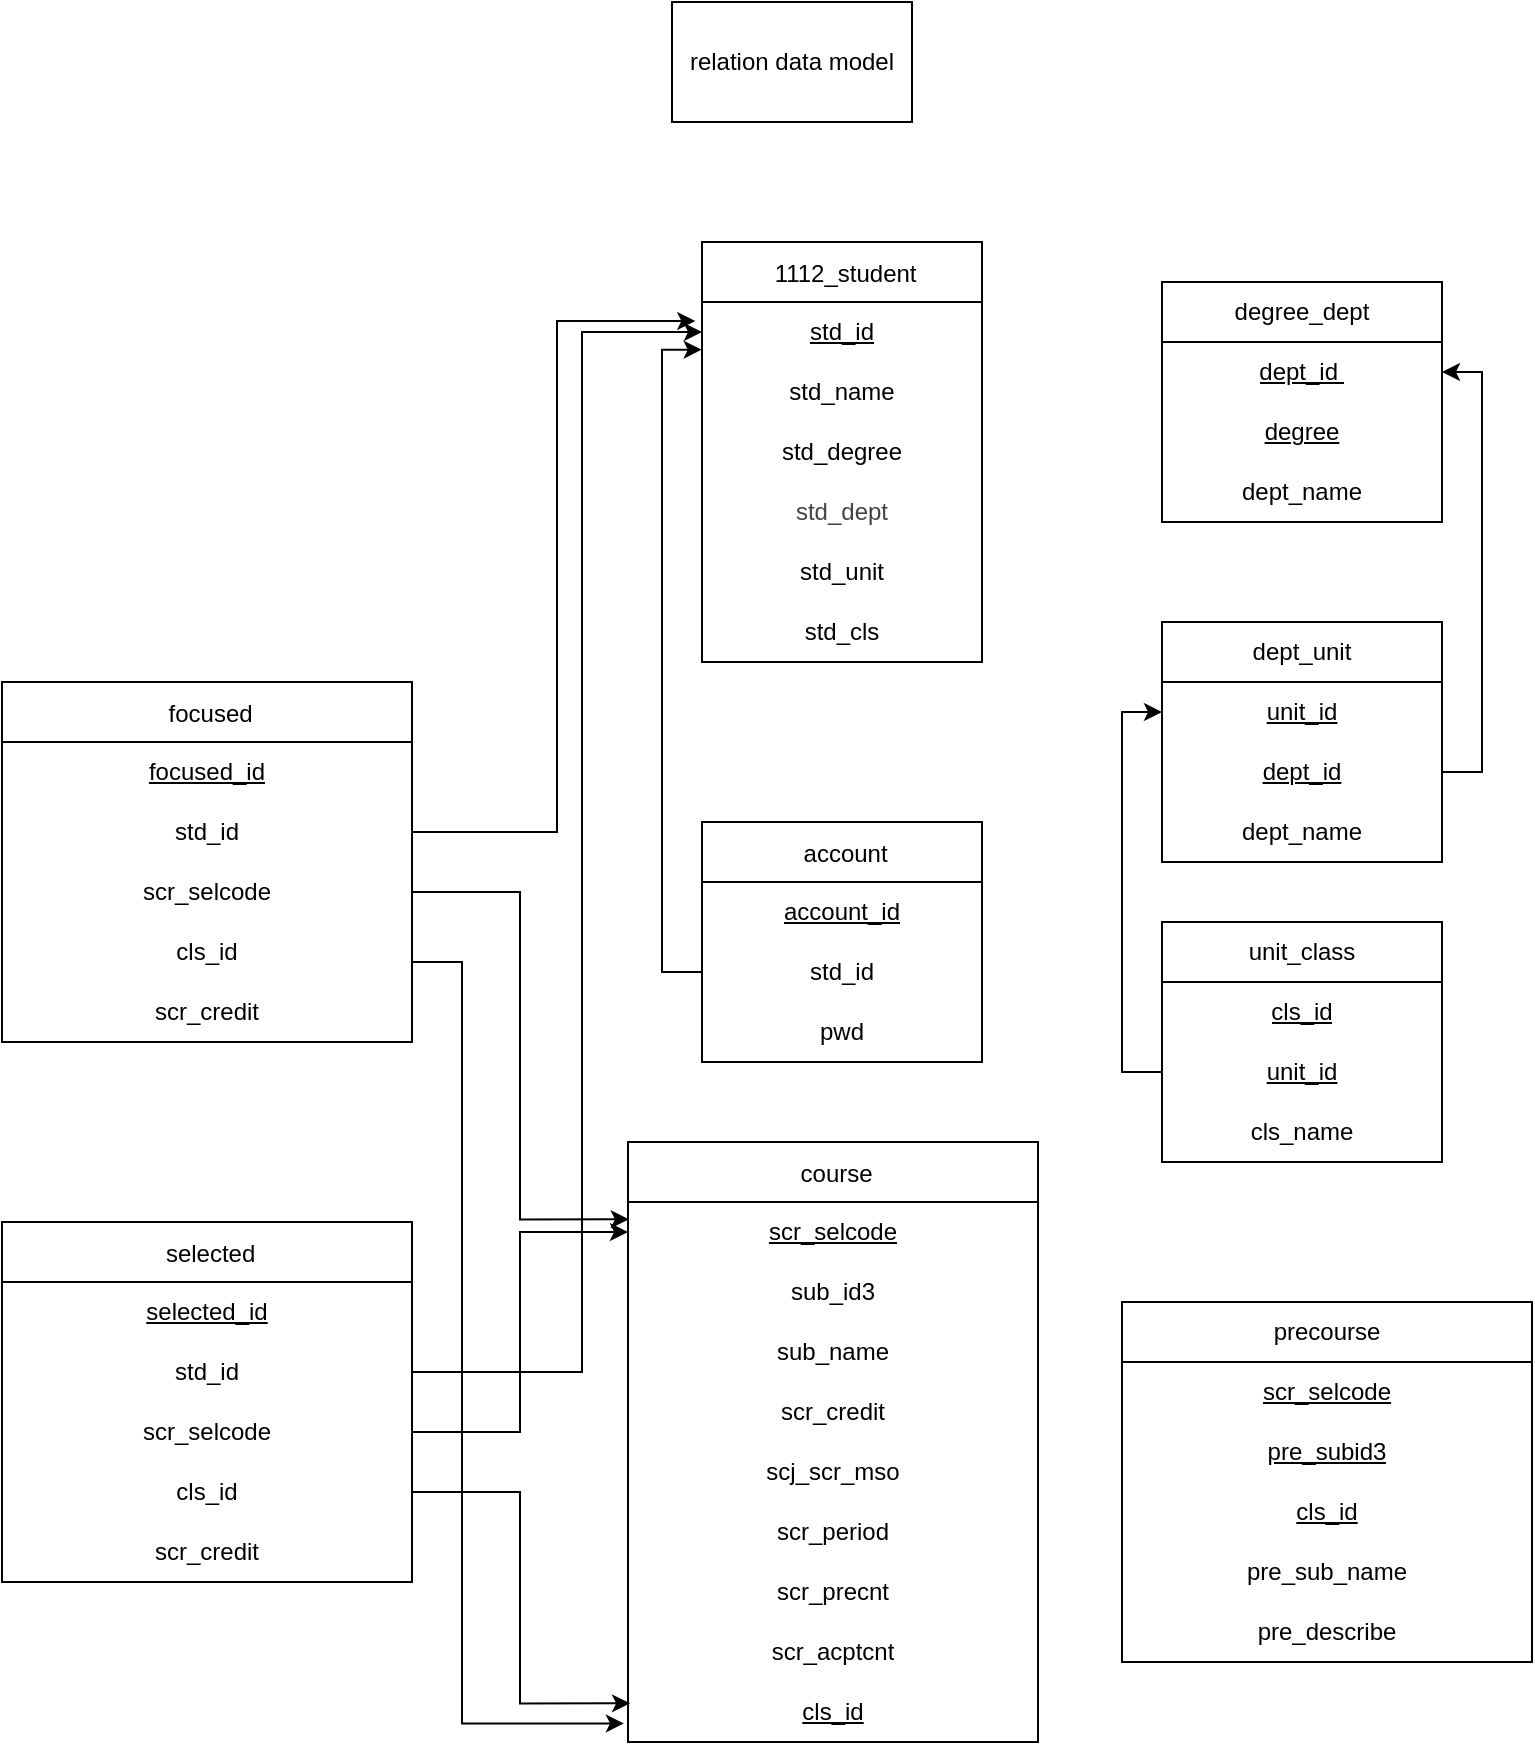 <mxfile version="21.2.9" type="github">
  <diagram id="R2lEEEUBdFMjLlhIrx00" name="Page-1">
    <mxGraphModel dx="1195" dy="663" grid="1" gridSize="10" guides="1" tooltips="1" connect="1" arrows="1" fold="1" page="1" pageScale="1" pageWidth="850" pageHeight="1100" math="0" shadow="0" extFonts="Permanent Marker^https://fonts.googleapis.com/css?family=Permanent+Marker">
      <root>
        <mxCell id="0" />
        <mxCell id="1" parent="0" />
        <mxCell id="9Po20fLorlNMkVHCjSZu-1" value="relation data model" style="rounded=0;whiteSpace=wrap;html=1;fontFamily=Helvetica;fontSize=12;" parent="1" vertex="1">
          <mxGeometry x="365" y="30" width="120" height="60" as="geometry" />
        </mxCell>
        <mxCell id="DoPBmux0CIwZgxmos5zw-1" value="&lt;a style=&quot;box-sizing: border-box; color: rgb(0, 0, 0); text-decoration-line: none; padding-left: 0.3em; line-height: 1.5em; height: 1.5em; position: relative; z-index: 100; vertical-align: sub; font-size: 12px; text-align: left;&quot; title=&quot;瀏覽&quot; href=&quot;http://localhost/phpmyadmin/index.php?route=/sql&amp;amp;pos=0&amp;amp;db=fcu&amp;amp;table=1112_course&quot; class=&quot;hover_show_full&quot;&gt;course&lt;/a&gt;" style="swimlane;fontStyle=0;childLayout=stackLayout;horizontal=1;startSize=30;horizontalStack=0;resizeParent=1;resizeParentMax=0;resizeLast=0;collapsible=1;marginBottom=0;whiteSpace=wrap;html=1;fontFamily=Helvetica;fontSize=12;" parent="1" vertex="1">
          <mxGeometry x="343" y="600" width="205" height="300" as="geometry" />
        </mxCell>
        <mxCell id="DoPBmux0CIwZgxmos5zw-2" value="scr_selcode" style="text;strokeColor=none;fillColor=none;align=center;verticalAlign=middle;spacingLeft=4;spacingRight=4;overflow=hidden;points=[[0,0.5],[1,0.5]];portConstraint=eastwest;rotatable=0;whiteSpace=wrap;html=1;fontStyle=4;fontFamily=Helvetica;fontSize=12;" parent="DoPBmux0CIwZgxmos5zw-1" vertex="1">
          <mxGeometry y="30" width="205" height="30" as="geometry" />
        </mxCell>
        <mxCell id="DoPBmux0CIwZgxmos5zw-3" value="sub_id3" style="text;strokeColor=none;fillColor=none;align=center;verticalAlign=middle;spacingLeft=4;spacingRight=4;overflow=hidden;points=[[0,0.5],[1,0.5]];portConstraint=eastwest;rotatable=0;whiteSpace=wrap;html=1;fontFamily=Helvetica;fontSize=12;" parent="DoPBmux0CIwZgxmos5zw-1" vertex="1">
          <mxGeometry y="60" width="205" height="30" as="geometry" />
        </mxCell>
        <mxCell id="DoPBmux0CIwZgxmos5zw-4" value="sub_name" style="text;strokeColor=none;fillColor=none;align=center;verticalAlign=middle;spacingLeft=4;spacingRight=4;overflow=hidden;points=[[0,0.5],[1,0.5]];portConstraint=eastwest;rotatable=0;whiteSpace=wrap;html=1;fontFamily=Helvetica;fontSize=12;" parent="DoPBmux0CIwZgxmos5zw-1" vertex="1">
          <mxGeometry y="90" width="205" height="30" as="geometry" />
        </mxCell>
        <mxCell id="DoPBmux0CIwZgxmos5zw-5" value="scr_credit" style="text;strokeColor=none;fillColor=none;align=center;verticalAlign=middle;spacingLeft=4;spacingRight=4;overflow=hidden;points=[[0,0.5],[1,0.5]];portConstraint=eastwest;rotatable=0;whiteSpace=wrap;html=1;fontFamily=Helvetica;fontSize=12;" parent="DoPBmux0CIwZgxmos5zw-1" vertex="1">
          <mxGeometry y="120" width="205" height="30" as="geometry" />
        </mxCell>
        <mxCell id="DoPBmux0CIwZgxmos5zw-6" value="scj_scr_mso" style="text;strokeColor=none;fillColor=none;align=center;verticalAlign=middle;spacingLeft=4;spacingRight=4;overflow=hidden;points=[[0,0.5],[1,0.5]];portConstraint=eastwest;rotatable=0;whiteSpace=wrap;html=1;fontFamily=Helvetica;fontSize=12;" parent="DoPBmux0CIwZgxmos5zw-1" vertex="1">
          <mxGeometry y="150" width="205" height="30" as="geometry" />
        </mxCell>
        <mxCell id="DoPBmux0CIwZgxmos5zw-7" value="&lt;div style=&quot;line-height: 19px; font-size: 12px;&quot;&gt;&lt;font style=&quot;font-size: 12px;&quot;&gt;scr_period&lt;/font&gt;&lt;br style=&quot;font-size: 12px;&quot;&gt;&lt;/div&gt;" style="text;strokeColor=none;fillColor=none;align=center;verticalAlign=middle;spacingLeft=4;spacingRight=4;overflow=hidden;points=[[0,0.5],[1,0.5]];portConstraint=eastwest;rotatable=0;html=1;whiteSpace=wrap;labelBackgroundColor=none;fontColor=default;fontFamily=Helvetica;fontSize=12;" parent="DoPBmux0CIwZgxmos5zw-1" vertex="1">
          <mxGeometry y="180" width="205" height="30" as="geometry" />
        </mxCell>
        <mxCell id="DoPBmux0CIwZgxmos5zw-8" value="&lt;div style=&quot;line-height: 19px; font-size: 12px;&quot;&gt;&lt;font style=&quot;font-size: 12px;&quot;&gt;scr_precnt&lt;/font&gt;&lt;br style=&quot;font-size: 12px;&quot;&gt;&lt;/div&gt;" style="text;strokeColor=none;fillColor=none;align=center;verticalAlign=middle;spacingLeft=4;spacingRight=4;overflow=hidden;points=[[0,0.5],[1,0.5]];portConstraint=eastwest;rotatable=0;html=1;whiteSpace=wrap;labelBackgroundColor=none;fontColor=default;fontFamily=Helvetica;fontSize=12;" parent="DoPBmux0CIwZgxmos5zw-1" vertex="1">
          <mxGeometry y="210" width="205" height="30" as="geometry" />
        </mxCell>
        <mxCell id="DoPBmux0CIwZgxmos5zw-9" value="&lt;div style=&quot;line-height: 19px; font-size: 12px;&quot;&gt;&lt;font style=&quot;font-size: 12px;&quot;&gt;scr_acptcnt&lt;/font&gt;&lt;br style=&quot;font-size: 12px;&quot;&gt;&lt;/div&gt;" style="text;strokeColor=none;fillColor=none;align=center;verticalAlign=middle;spacingLeft=4;spacingRight=4;overflow=hidden;points=[[0,0.5],[1,0.5]];portConstraint=eastwest;rotatable=0;html=1;whiteSpace=wrap;labelBackgroundColor=none;fontColor=default;fontFamily=Helvetica;fontSize=12;" parent="DoPBmux0CIwZgxmos5zw-1" vertex="1">
          <mxGeometry y="240" width="205" height="30" as="geometry" />
        </mxCell>
        <mxCell id="DoPBmux0CIwZgxmos5zw-10" value="&lt;div style=&quot;line-height: 19px; font-size: 12px;&quot;&gt;&lt;font style=&quot;font-size: 12px;&quot;&gt;cls_id&lt;/font&gt;&lt;br style=&quot;font-size: 12px;&quot;&gt;&lt;/div&gt;" style="text;strokeColor=none;fillColor=none;align=center;verticalAlign=middle;spacingLeft=4;spacingRight=4;overflow=hidden;points=[[0,0.5],[1,0.5]];portConstraint=eastwest;rotatable=0;html=1;whiteSpace=wrap;labelBackgroundColor=none;fontColor=default;fontFamily=Helvetica;fontStyle=4;fontSize=12;" parent="DoPBmux0CIwZgxmos5zw-1" vertex="1">
          <mxGeometry y="270" width="205" height="30" as="geometry" />
        </mxCell>
        <mxCell id="DoPBmux0CIwZgxmos5zw-11" value="&lt;a style=&quot;box-sizing: border-box; color: rgb(0, 0, 0); text-decoration-line: none; padding-left: 0.3em; line-height: 1.5em; height: 1.5em; position: relative; z-index: 100; vertical-align: sub; font-size: 12px; text-align: left;&quot; title=&quot;瀏覽&quot; href=&quot;http://localhost/phpmyadmin/index.php?route=/sql&amp;amp;pos=0&amp;amp;db=fcu&amp;amp;table=1112_student&quot; class=&quot;hover_show_full&quot;&gt;1112_student&lt;/a&gt;" style="swimlane;fontStyle=0;childLayout=stackLayout;horizontal=1;startSize=30;horizontalStack=0;resizeParent=1;resizeParentMax=0;resizeLast=0;collapsible=1;marginBottom=0;whiteSpace=wrap;html=1;fontFamily=Helvetica;fontSize=12;" parent="1" vertex="1">
          <mxGeometry x="380" y="150" width="140" height="210" as="geometry" />
        </mxCell>
        <mxCell id="DoPBmux0CIwZgxmos5zw-12" value="std_id" style="text;strokeColor=none;fillColor=none;align=center;verticalAlign=middle;spacingLeft=4;spacingRight=4;overflow=hidden;points=[[0,0.5],[1,0.5]];portConstraint=eastwest;rotatable=0;whiteSpace=wrap;html=1;fontStyle=4;fontFamily=Helvetica;fontSize=12;" parent="DoPBmux0CIwZgxmos5zw-11" vertex="1">
          <mxGeometry y="30" width="140" height="30" as="geometry" />
        </mxCell>
        <mxCell id="DoPBmux0CIwZgxmos5zw-13" value="std_name" style="text;strokeColor=none;fillColor=none;align=center;verticalAlign=middle;spacingLeft=4;spacingRight=4;overflow=hidden;points=[[0,0.5],[1,0.5]];portConstraint=eastwest;rotatable=0;whiteSpace=wrap;html=1;fontFamily=Helvetica;fontSize=12;" parent="DoPBmux0CIwZgxmos5zw-11" vertex="1">
          <mxGeometry y="60" width="140" height="30" as="geometry" />
        </mxCell>
        <mxCell id="DoPBmux0CIwZgxmos5zw-14" value="&lt;div style=&quot;line-height: 19px; font-size: 12px;&quot;&gt;&lt;font style=&quot;font-size: 12px;&quot;&gt;std_degree&lt;/font&gt;&lt;br style=&quot;font-size: 12px;&quot;&gt;&lt;/div&gt;" style="text;strokeColor=none;fillColor=none;align=center;verticalAlign=middle;spacingLeft=4;spacingRight=4;overflow=hidden;points=[[0,0.5],[1,0.5]];portConstraint=eastwest;rotatable=0;whiteSpace=wrap;html=1;labelBackgroundColor=none;fontColor=default;fontFamily=Helvetica;fontSize=12;" parent="DoPBmux0CIwZgxmos5zw-11" vertex="1">
          <mxGeometry y="90" width="140" height="30" as="geometry" />
        </mxCell>
        <mxCell id="DoPBmux0CIwZgxmos5zw-15" value="&lt;div style=&quot;text-align: left; font-size: 12px;&quot;&gt;&lt;font color=&quot;#444444&quot; style=&quot;font-size: 12px;&quot;&gt;&lt;span style=&quot;font-size: 12px; background-color: rgb(255, 255, 255);&quot;&gt;std_dept&lt;/span&gt;&lt;/font&gt;&lt;/div&gt;" style="text;strokeColor=none;fillColor=none;align=center;verticalAlign=middle;spacingLeft=4;spacingRight=4;overflow=hidden;points=[[0,0.5],[1,0.5]];portConstraint=eastwest;rotatable=0;whiteSpace=wrap;html=1;labelBackgroundColor=none;fontColor=default;fontFamily=Helvetica;fontSize=12;" parent="DoPBmux0CIwZgxmos5zw-11" vertex="1">
          <mxGeometry y="120" width="140" height="30" as="geometry" />
        </mxCell>
        <mxCell id="DoPBmux0CIwZgxmos5zw-16" value="&lt;div style=&quot;line-height: 19px; font-size: 12px;&quot;&gt;&lt;font style=&quot;font-size: 12px;&quot;&gt;std_unit&lt;/font&gt;&lt;br style=&quot;font-size: 12px;&quot;&gt;&lt;/div&gt;" style="text;strokeColor=none;fillColor=none;align=center;verticalAlign=middle;spacingLeft=4;spacingRight=4;overflow=hidden;points=[[0,0.5],[1,0.5]];portConstraint=eastwest;rotatable=0;whiteSpace=wrap;html=1;labelBackgroundColor=none;fontColor=default;fontFamily=Helvetica;fontSize=12;" parent="DoPBmux0CIwZgxmos5zw-11" vertex="1">
          <mxGeometry y="150" width="140" height="30" as="geometry" />
        </mxCell>
        <mxCell id="DoPBmux0CIwZgxmos5zw-17" value="&lt;div style=&quot;font-size: 12px; line-height: 19px;&quot;&gt;std_cls&lt;br style=&quot;font-size: 12px;&quot;&gt;&lt;/div&gt;" style="text;strokeColor=none;fillColor=none;align=center;verticalAlign=middle;spacingLeft=4;spacingRight=4;overflow=hidden;points=[[0,0.5],[1,0.5]];portConstraint=eastwest;rotatable=0;whiteSpace=wrap;html=1;labelBackgroundColor=none;fontColor=default;fontFamily=Helvetica;fontSize=12;" parent="DoPBmux0CIwZgxmos5zw-11" vertex="1">
          <mxGeometry y="180" width="140" height="30" as="geometry" />
        </mxCell>
        <mxCell id="LBkN5Mo3SRbAXKBchs6B-1" value="&lt;a style=&quot;box-sizing: border-box; color: rgb(0, 0, 0); text-decoration-line: none; padding-left: 0.3em; line-height: 1.5em; height: 1.5em; position: relative; z-index: 100; vertical-align: sub; font-size: 12px; text-align: left;&quot; title=&quot;瀏覽&quot; href=&quot;http://localhost/phpmyadmin/index.php?route=/sql&amp;amp;pos=0&amp;amp;db=fcu&amp;amp;table=1112_focused&quot; class=&quot;hover_show_full&quot;&gt;focused&lt;/a&gt;" style="swimlane;fontStyle=0;childLayout=stackLayout;horizontal=1;startSize=30;horizontalStack=0;resizeParent=1;resizeParentMax=0;resizeLast=0;collapsible=1;marginBottom=0;whiteSpace=wrap;html=1;fontFamily=Helvetica;fontSize=12;" parent="1" vertex="1">
          <mxGeometry x="30" y="370" width="205" height="180" as="geometry" />
        </mxCell>
        <mxCell id="7PfYpbPt-eKADvpxsrKG-21" value="focused_id" style="text;strokeColor=none;fillColor=none;align=center;verticalAlign=middle;spacingLeft=4;spacingRight=4;overflow=hidden;points=[[0,0.5],[1,0.5]];portConstraint=eastwest;rotatable=0;whiteSpace=wrap;html=1;fontStyle=4;fontFamily=Helvetica;fontSize=12;" vertex="1" parent="LBkN5Mo3SRbAXKBchs6B-1">
          <mxGeometry y="30" width="205" height="30" as="geometry" />
        </mxCell>
        <mxCell id="LBkN5Mo3SRbAXKBchs6B-2" value="std_id" style="text;strokeColor=none;fillColor=none;align=center;verticalAlign=middle;spacingLeft=4;spacingRight=4;overflow=hidden;points=[[0,0.5],[1,0.5]];portConstraint=eastwest;rotatable=0;whiteSpace=wrap;html=1;fontStyle=0;fontFamily=Helvetica;fontSize=12;" parent="LBkN5Mo3SRbAXKBchs6B-1" vertex="1">
          <mxGeometry y="60" width="205" height="30" as="geometry" />
        </mxCell>
        <mxCell id="LBkN5Mo3SRbAXKBchs6B-3" value="scr_selcode" style="text;strokeColor=none;fillColor=none;align=center;verticalAlign=middle;spacingLeft=4;spacingRight=4;overflow=hidden;points=[[0,0.5],[1,0.5]];portConstraint=eastwest;rotatable=0;whiteSpace=wrap;html=1;fontStyle=0;fontFamily=Helvetica;fontSize=12;" parent="LBkN5Mo3SRbAXKBchs6B-1" vertex="1">
          <mxGeometry y="90" width="205" height="30" as="geometry" />
        </mxCell>
        <mxCell id="LBkN5Mo3SRbAXKBchs6B-4" value="cls_id" style="text;strokeColor=none;fillColor=none;align=center;verticalAlign=middle;spacingLeft=4;spacingRight=4;overflow=hidden;points=[[0,0.5],[1,0.5]];portConstraint=eastwest;rotatable=0;whiteSpace=wrap;html=1;fontStyle=0;fontFamily=Helvetica;fontSize=12;" parent="LBkN5Mo3SRbAXKBchs6B-1" vertex="1">
          <mxGeometry y="120" width="205" height="30" as="geometry" />
        </mxCell>
        <mxCell id="LBkN5Mo3SRbAXKBchs6B-5" value="scr_credit" style="text;strokeColor=none;fillColor=none;align=center;verticalAlign=middle;spacingLeft=4;spacingRight=4;overflow=hidden;points=[[0,0.5],[1,0.5]];portConstraint=eastwest;rotatable=0;whiteSpace=wrap;html=1;fontFamily=Helvetica;fontSize=12;" parent="LBkN5Mo3SRbAXKBchs6B-1" vertex="1">
          <mxGeometry y="150" width="205" height="30" as="geometry" />
        </mxCell>
        <mxCell id="LBkN5Mo3SRbAXKBchs6B-11" value="&lt;a style=&quot;box-sizing: border-box; color: rgb(0, 0, 0); text-decoration-line: none; padding-left: 0.3em; line-height: 1.5em; height: 1.5em; position: relative; z-index: 100; vertical-align: sub; font-size: 12px; text-align: left;&quot; title=&quot;瀏覽&quot; href=&quot;http://localhost/phpmyadmin/index.php?route=/sql&amp;amp;pos=0&amp;amp;db=fcu&amp;amp;table=1112_selected&quot; class=&quot;hover_show_full&quot;&gt;selected&lt;/a&gt;" style="swimlane;fontStyle=0;childLayout=stackLayout;horizontal=1;startSize=30;horizontalStack=0;resizeParent=1;resizeParentMax=0;resizeLast=0;collapsible=1;marginBottom=0;whiteSpace=wrap;html=1;fontFamily=Helvetica;fontSize=12;" parent="1" vertex="1">
          <mxGeometry x="30" y="640" width="205" height="180" as="geometry" />
        </mxCell>
        <mxCell id="7PfYpbPt-eKADvpxsrKG-20" value="selected_id" style="text;strokeColor=none;fillColor=none;align=center;verticalAlign=middle;spacingLeft=4;spacingRight=4;overflow=hidden;points=[[0,0.5],[1,0.5]];portConstraint=eastwest;rotatable=0;whiteSpace=wrap;html=1;fontStyle=4;fontFamily=Helvetica;fontSize=12;" vertex="1" parent="LBkN5Mo3SRbAXKBchs6B-11">
          <mxGeometry y="30" width="205" height="30" as="geometry" />
        </mxCell>
        <mxCell id="LBkN5Mo3SRbAXKBchs6B-12" value="std_id" style="text;strokeColor=none;fillColor=none;align=center;verticalAlign=middle;spacingLeft=4;spacingRight=4;overflow=hidden;points=[[0,0.5],[1,0.5]];portConstraint=eastwest;rotatable=0;whiteSpace=wrap;html=1;fontStyle=0;fontFamily=Helvetica;fontSize=12;" parent="LBkN5Mo3SRbAXKBchs6B-11" vertex="1">
          <mxGeometry y="60" width="205" height="30" as="geometry" />
        </mxCell>
        <mxCell id="LBkN5Mo3SRbAXKBchs6B-13" value="scr_selcode" style="text;strokeColor=none;fillColor=none;align=center;verticalAlign=middle;spacingLeft=4;spacingRight=4;overflow=hidden;points=[[0,0.5],[1,0.5]];portConstraint=eastwest;rotatable=0;whiteSpace=wrap;html=1;fontStyle=0;fontFamily=Helvetica;fontSize=12;" parent="LBkN5Mo3SRbAXKBchs6B-11" vertex="1">
          <mxGeometry y="90" width="205" height="30" as="geometry" />
        </mxCell>
        <mxCell id="LBkN5Mo3SRbAXKBchs6B-14" value="cls_id" style="text;strokeColor=none;fillColor=none;align=center;verticalAlign=middle;spacingLeft=4;spacingRight=4;overflow=hidden;points=[[0,0.5],[1,0.5]];portConstraint=eastwest;rotatable=0;whiteSpace=wrap;html=1;fontStyle=0;fontFamily=Helvetica;fontSize=12;" parent="LBkN5Mo3SRbAXKBchs6B-11" vertex="1">
          <mxGeometry y="120" width="205" height="30" as="geometry" />
        </mxCell>
        <mxCell id="LBkN5Mo3SRbAXKBchs6B-15" value="scr_credit" style="text;strokeColor=none;fillColor=none;align=center;verticalAlign=middle;spacingLeft=4;spacingRight=4;overflow=hidden;points=[[0,0.5],[1,0.5]];portConstraint=eastwest;rotatable=0;whiteSpace=wrap;html=1;fontFamily=Helvetica;fontSize=12;" parent="LBkN5Mo3SRbAXKBchs6B-11" vertex="1">
          <mxGeometry y="150" width="205" height="30" as="geometry" />
        </mxCell>
        <mxCell id="LBkN5Mo3SRbAXKBchs6B-16" value="&lt;a style=&quot;box-sizing: border-box; color: rgb(0, 0, 0); text-decoration-line: none; padding-left: 0.3em; line-height: 1.5em; height: 1.5em; position: relative; z-index: 100; vertical-align: sub; font-size: 12px; text-align: left;&quot; title=&quot;瀏覽&quot; href=&quot;http://localhost/phpmyadmin/index.php?route=/sql&amp;amp;pos=0&amp;amp;db=fcu&amp;amp;table=account&quot; class=&quot;hover_show_full&quot;&gt;account&lt;/a&gt;" style="swimlane;fontStyle=0;childLayout=stackLayout;horizontal=1;startSize=30;horizontalStack=0;resizeParent=1;resizeParentMax=0;resizeLast=0;collapsible=1;marginBottom=0;whiteSpace=wrap;html=1;fontFamily=Helvetica;fontSize=12;" parent="1" vertex="1">
          <mxGeometry x="380" y="440" width="140" height="120" as="geometry" />
        </mxCell>
        <mxCell id="7PfYpbPt-eKADvpxsrKG-22" value="account_id" style="text;strokeColor=none;fillColor=none;align=center;verticalAlign=middle;spacingLeft=4;spacingRight=4;overflow=hidden;points=[[0,0.5],[1,0.5]];portConstraint=eastwest;rotatable=0;whiteSpace=wrap;html=1;fontStyle=4;fontFamily=Helvetica;fontSize=12;" vertex="1" parent="LBkN5Mo3SRbAXKBchs6B-16">
          <mxGeometry y="30" width="140" height="30" as="geometry" />
        </mxCell>
        <mxCell id="LBkN5Mo3SRbAXKBchs6B-17" value="std_id" style="text;strokeColor=none;fillColor=none;align=center;verticalAlign=middle;spacingLeft=4;spacingRight=4;overflow=hidden;points=[[0,0.5],[1,0.5]];portConstraint=eastwest;rotatable=0;whiteSpace=wrap;html=1;fontStyle=0;fontFamily=Helvetica;fontSize=12;" parent="LBkN5Mo3SRbAXKBchs6B-16" vertex="1">
          <mxGeometry y="60" width="140" height="30" as="geometry" />
        </mxCell>
        <mxCell id="LBkN5Mo3SRbAXKBchs6B-18" value="pwd" style="text;strokeColor=none;fillColor=none;align=center;verticalAlign=middle;spacingLeft=4;spacingRight=4;overflow=hidden;points=[[0,0.5],[1,0.5]];portConstraint=eastwest;rotatable=0;whiteSpace=wrap;html=1;fontFamily=Helvetica;fontSize=12;" parent="LBkN5Mo3SRbAXKBchs6B-16" vertex="1">
          <mxGeometry y="90" width="140" height="30" as="geometry" />
        </mxCell>
        <mxCell id="LBkN5Mo3SRbAXKBchs6B-23" value="degree_dept" style="swimlane;fontStyle=0;childLayout=stackLayout;horizontal=1;startSize=30;horizontalStack=0;resizeParent=1;resizeParentMax=0;resizeLast=0;collapsible=1;marginBottom=0;whiteSpace=wrap;html=1;fontFamily=Helvetica;fontSize=12;" parent="1" vertex="1">
          <mxGeometry x="610" y="170" width="140" height="120" as="geometry" />
        </mxCell>
        <mxCell id="LBkN5Mo3SRbAXKBchs6B-25" value="dept_id&amp;nbsp;" style="text;strokeColor=none;fillColor=none;align=center;verticalAlign=middle;spacingLeft=4;spacingRight=4;overflow=hidden;points=[[0,0.5],[1,0.5]];portConstraint=eastwest;rotatable=0;whiteSpace=wrap;html=1;fontStyle=4;fontFamily=Helvetica;fontSize=12;" parent="LBkN5Mo3SRbAXKBchs6B-23" vertex="1">
          <mxGeometry y="30" width="140" height="30" as="geometry" />
        </mxCell>
        <mxCell id="LBkN5Mo3SRbAXKBchs6B-24" value="&lt;u&gt;degree&lt;/u&gt;" style="text;strokeColor=none;fillColor=none;align=center;verticalAlign=middle;spacingLeft=4;spacingRight=4;overflow=hidden;points=[[0,0.5],[1,0.5]];portConstraint=eastwest;rotatable=0;whiteSpace=wrap;html=1;fontStyle=0;fontFamily=Helvetica;fontSize=12;" parent="LBkN5Mo3SRbAXKBchs6B-23" vertex="1">
          <mxGeometry y="60" width="140" height="30" as="geometry" />
        </mxCell>
        <mxCell id="LBkN5Mo3SRbAXKBchs6B-28" value="dept_name" style="text;strokeColor=none;fillColor=none;align=center;verticalAlign=middle;spacingLeft=4;spacingRight=4;overflow=hidden;points=[[0,0.5],[1,0.5]];portConstraint=eastwest;rotatable=0;whiteSpace=wrap;html=1;fontStyle=0;fontFamily=Helvetica;fontSize=12;" parent="LBkN5Mo3SRbAXKBchs6B-23" vertex="1">
          <mxGeometry y="90" width="140" height="30" as="geometry" />
        </mxCell>
        <mxCell id="LBkN5Mo3SRbAXKBchs6B-29" value="dept_unit" style="swimlane;fontStyle=0;childLayout=stackLayout;horizontal=1;startSize=30;horizontalStack=0;resizeParent=1;resizeParentMax=0;resizeLast=0;collapsible=1;marginBottom=0;whiteSpace=wrap;html=1;fontFamily=Helvetica;fontSize=12;" parent="1" vertex="1">
          <mxGeometry x="610" y="340" width="140" height="120" as="geometry" />
        </mxCell>
        <mxCell id="LBkN5Mo3SRbAXKBchs6B-31" value="unit_id" style="text;strokeColor=none;fillColor=none;align=center;verticalAlign=middle;spacingLeft=4;spacingRight=4;overflow=hidden;points=[[0,0.5],[1,0.5]];portConstraint=eastwest;rotatable=0;whiteSpace=wrap;html=1;fontStyle=4;fontFamily=Helvetica;fontSize=12;" parent="LBkN5Mo3SRbAXKBchs6B-29" vertex="1">
          <mxGeometry y="30" width="140" height="30" as="geometry" />
        </mxCell>
        <mxCell id="LBkN5Mo3SRbAXKBchs6B-30" value="dept_id" style="text;strokeColor=none;fillColor=none;align=center;verticalAlign=middle;spacingLeft=4;spacingRight=4;overflow=hidden;points=[[0,0.5],[1,0.5]];portConstraint=eastwest;rotatable=0;whiteSpace=wrap;html=1;fontStyle=4;fontFamily=Helvetica;fontSize=12;" parent="LBkN5Mo3SRbAXKBchs6B-29" vertex="1">
          <mxGeometry y="60" width="140" height="30" as="geometry" />
        </mxCell>
        <mxCell id="LBkN5Mo3SRbAXKBchs6B-32" value="dept_name" style="text;strokeColor=none;fillColor=none;align=center;verticalAlign=middle;spacingLeft=4;spacingRight=4;overflow=hidden;points=[[0,0.5],[1,0.5]];portConstraint=eastwest;rotatable=0;whiteSpace=wrap;html=1;fontStyle=0;fontFamily=Helvetica;fontSize=12;" parent="LBkN5Mo3SRbAXKBchs6B-29" vertex="1">
          <mxGeometry y="90" width="140" height="30" as="geometry" />
        </mxCell>
        <mxCell id="LBkN5Mo3SRbAXKBchs6B-33" value="unit_class" style="swimlane;fontStyle=0;childLayout=stackLayout;horizontal=1;startSize=30;horizontalStack=0;resizeParent=1;resizeParentMax=0;resizeLast=0;collapsible=1;marginBottom=0;whiteSpace=wrap;html=1;fontFamily=Helvetica;fontSize=12;" parent="1" vertex="1">
          <mxGeometry x="610" y="490" width="140" height="120" as="geometry" />
        </mxCell>
        <mxCell id="LBkN5Mo3SRbAXKBchs6B-34" value="cls_id" style="text;strokeColor=none;fillColor=none;align=center;verticalAlign=middle;spacingLeft=4;spacingRight=4;overflow=hidden;points=[[0,0.5],[1,0.5]];portConstraint=eastwest;rotatable=0;whiteSpace=wrap;html=1;fontStyle=4;fontFamily=Helvetica;fontSize=12;" parent="LBkN5Mo3SRbAXKBchs6B-33" vertex="1">
          <mxGeometry y="30" width="140" height="30" as="geometry" />
        </mxCell>
        <mxCell id="LBkN5Mo3SRbAXKBchs6B-35" value="unit_id" style="text;strokeColor=none;fillColor=none;align=center;verticalAlign=middle;spacingLeft=4;spacingRight=4;overflow=hidden;points=[[0,0.5],[1,0.5]];portConstraint=eastwest;rotatable=0;whiteSpace=wrap;html=1;fontStyle=4;fontFamily=Helvetica;fontSize=12;" parent="LBkN5Mo3SRbAXKBchs6B-33" vertex="1">
          <mxGeometry y="60" width="140" height="30" as="geometry" />
        </mxCell>
        <mxCell id="LBkN5Mo3SRbAXKBchs6B-36" value="cls_name" style="text;strokeColor=none;fillColor=none;align=center;verticalAlign=middle;spacingLeft=4;spacingRight=4;overflow=hidden;points=[[0,0.5],[1,0.5]];portConstraint=eastwest;rotatable=0;whiteSpace=wrap;html=1;fontStyle=0;fontFamily=Helvetica;fontSize=12;" parent="LBkN5Mo3SRbAXKBchs6B-33" vertex="1">
          <mxGeometry y="90" width="140" height="30" as="geometry" />
        </mxCell>
        <mxCell id="7PfYpbPt-eKADvpxsrKG-2" style="edgeStyle=orthogonalEdgeStyle;rounded=0;orthogonalLoop=1;jettySize=auto;html=1;exitX=0;exitY=0.5;exitDx=0;exitDy=0;entryX=-0.001;entryY=0.795;entryDx=0;entryDy=0;entryPerimeter=0;" edge="1" parent="1" source="LBkN5Mo3SRbAXKBchs6B-17" target="DoPBmux0CIwZgxmos5zw-12">
          <mxGeometry relative="1" as="geometry" />
        </mxCell>
        <mxCell id="7PfYpbPt-eKADvpxsrKG-8" style="edgeStyle=orthogonalEdgeStyle;rounded=0;orthogonalLoop=1;jettySize=auto;html=1;exitX=1;exitY=0.5;exitDx=0;exitDy=0;entryX=-0.024;entryY=0.317;entryDx=0;entryDy=0;entryPerimeter=0;" edge="1" parent="1" source="LBkN5Mo3SRbAXKBchs6B-2" target="DoPBmux0CIwZgxmos5zw-12">
          <mxGeometry relative="1" as="geometry" />
        </mxCell>
        <mxCell id="7PfYpbPt-eKADvpxsrKG-9" style="edgeStyle=orthogonalEdgeStyle;rounded=0;orthogonalLoop=1;jettySize=auto;html=1;exitX=1;exitY=0.5;exitDx=0;exitDy=0;entryX=0.002;entryY=0.289;entryDx=0;entryDy=0;entryPerimeter=0;" edge="1" parent="1" source="LBkN5Mo3SRbAXKBchs6B-3" target="DoPBmux0CIwZgxmos5zw-2">
          <mxGeometry relative="1" as="geometry" />
        </mxCell>
        <mxCell id="7PfYpbPt-eKADvpxsrKG-13" style="edgeStyle=orthogonalEdgeStyle;rounded=0;orthogonalLoop=1;jettySize=auto;html=1;exitX=1;exitY=0.5;exitDx=0;exitDy=0;entryX=0;entryY=0.5;entryDx=0;entryDy=0;" edge="1" parent="1" source="LBkN5Mo3SRbAXKBchs6B-12" target="DoPBmux0CIwZgxmos5zw-12">
          <mxGeometry relative="1" as="geometry">
            <Array as="points">
              <mxPoint x="320" y="715" />
              <mxPoint x="320" y="195" />
            </Array>
          </mxGeometry>
        </mxCell>
        <mxCell id="7PfYpbPt-eKADvpxsrKG-14" style="edgeStyle=orthogonalEdgeStyle;rounded=0;orthogonalLoop=1;jettySize=auto;html=1;exitX=1;exitY=0.5;exitDx=0;exitDy=0;entryX=0;entryY=0.5;entryDx=0;entryDy=0;" edge="1" parent="1" source="LBkN5Mo3SRbAXKBchs6B-13" target="DoPBmux0CIwZgxmos5zw-2">
          <mxGeometry relative="1" as="geometry" />
        </mxCell>
        <mxCell id="7PfYpbPt-eKADvpxsrKG-15" style="edgeStyle=orthogonalEdgeStyle;rounded=0;orthogonalLoop=1;jettySize=auto;html=1;exitX=1;exitY=0.5;exitDx=0;exitDy=0;entryX=0.005;entryY=0.356;entryDx=0;entryDy=0;entryPerimeter=0;" edge="1" parent="1" source="LBkN5Mo3SRbAXKBchs6B-14" target="DoPBmux0CIwZgxmos5zw-10">
          <mxGeometry relative="1" as="geometry" />
        </mxCell>
        <mxCell id="7PfYpbPt-eKADvpxsrKG-16" style="edgeStyle=orthogonalEdgeStyle;rounded=0;orthogonalLoop=1;jettySize=auto;html=1;exitX=1;exitY=0.5;exitDx=0;exitDy=0;entryX=-0.01;entryY=0.69;entryDx=0;entryDy=0;entryPerimeter=0;" edge="1" parent="1" source="LBkN5Mo3SRbAXKBchs6B-4" target="DoPBmux0CIwZgxmos5zw-10">
          <mxGeometry relative="1" as="geometry">
            <Array as="points">
              <mxPoint x="235" y="510" />
              <mxPoint x="260" y="510" />
              <mxPoint x="260" y="891" />
            </Array>
          </mxGeometry>
        </mxCell>
        <mxCell id="7PfYpbPt-eKADvpxsrKG-17" style="edgeStyle=orthogonalEdgeStyle;rounded=0;orthogonalLoop=1;jettySize=auto;html=1;entryX=0;entryY=0.5;entryDx=0;entryDy=0;" edge="1" parent="1" source="LBkN5Mo3SRbAXKBchs6B-35" target="LBkN5Mo3SRbAXKBchs6B-31">
          <mxGeometry relative="1" as="geometry" />
        </mxCell>
        <mxCell id="7PfYpbPt-eKADvpxsrKG-18" style="edgeStyle=orthogonalEdgeStyle;rounded=0;orthogonalLoop=1;jettySize=auto;html=1;exitX=1;exitY=0.5;exitDx=0;exitDy=0;entryX=1;entryY=0.5;entryDx=0;entryDy=0;" edge="1" parent="1" source="LBkN5Mo3SRbAXKBchs6B-30" target="LBkN5Mo3SRbAXKBchs6B-25">
          <mxGeometry relative="1" as="geometry" />
        </mxCell>
        <mxCell id="7PfYpbPt-eKADvpxsrKG-23" value="precourse" style="swimlane;fontStyle=0;childLayout=stackLayout;horizontal=1;startSize=30;horizontalStack=0;resizeParent=1;resizeParentMax=0;resizeLast=0;collapsible=1;marginBottom=0;whiteSpace=wrap;html=1;fontFamily=Helvetica;fontSize=12;" vertex="1" parent="1">
          <mxGeometry x="590" y="680" width="205" height="180" as="geometry" />
        </mxCell>
        <mxCell id="7PfYpbPt-eKADvpxsrKG-24" value="scr_selcode" style="text;strokeColor=none;fillColor=none;align=center;verticalAlign=middle;spacingLeft=4;spacingRight=4;overflow=hidden;points=[[0,0.5],[1,0.5]];portConstraint=eastwest;rotatable=0;whiteSpace=wrap;html=1;fontStyle=4;fontFamily=Helvetica;fontSize=12;" vertex="1" parent="7PfYpbPt-eKADvpxsrKG-23">
          <mxGeometry y="30" width="205" height="30" as="geometry" />
        </mxCell>
        <mxCell id="7PfYpbPt-eKADvpxsrKG-25" value="pre_subid3" style="text;strokeColor=none;fillColor=none;align=center;verticalAlign=middle;spacingLeft=4;spacingRight=4;overflow=hidden;points=[[0,0.5],[1,0.5]];portConstraint=eastwest;rotatable=0;whiteSpace=wrap;html=1;fontFamily=Helvetica;fontSize=12;fontStyle=4" vertex="1" parent="7PfYpbPt-eKADvpxsrKG-23">
          <mxGeometry y="60" width="205" height="30" as="geometry" />
        </mxCell>
        <mxCell id="7PfYpbPt-eKADvpxsrKG-32" value="&lt;div style=&quot;line-height: 19px; font-size: 12px;&quot;&gt;&lt;font style=&quot;font-size: 12px;&quot;&gt;cls_id&lt;/font&gt;&lt;br style=&quot;font-size: 12px;&quot;&gt;&lt;/div&gt;" style="text;strokeColor=none;fillColor=none;align=center;verticalAlign=middle;spacingLeft=4;spacingRight=4;overflow=hidden;points=[[0,0.5],[1,0.5]];portConstraint=eastwest;rotatable=0;html=1;whiteSpace=wrap;labelBackgroundColor=none;fontColor=default;fontFamily=Helvetica;fontStyle=4;fontSize=12;" vertex="1" parent="7PfYpbPt-eKADvpxsrKG-23">
          <mxGeometry y="90" width="205" height="30" as="geometry" />
        </mxCell>
        <mxCell id="7PfYpbPt-eKADvpxsrKG-26" value="pre_sub_name" style="text;strokeColor=none;fillColor=none;align=center;verticalAlign=middle;spacingLeft=4;spacingRight=4;overflow=hidden;points=[[0,0.5],[1,0.5]];portConstraint=eastwest;rotatable=0;whiteSpace=wrap;html=1;fontFamily=Helvetica;fontSize=12;" vertex="1" parent="7PfYpbPt-eKADvpxsrKG-23">
          <mxGeometry y="120" width="205" height="30" as="geometry" />
        </mxCell>
        <mxCell id="7PfYpbPt-eKADvpxsrKG-31" value="&lt;div style=&quot;line-height: 19px; font-size: 12px;&quot;&gt;&lt;font style=&quot;font-size: 12px;&quot;&gt;pre_describe&lt;/font&gt;&lt;br style=&quot;font-size: 12px;&quot;&gt;&lt;/div&gt;" style="text;strokeColor=none;fillColor=none;align=center;verticalAlign=middle;spacingLeft=4;spacingRight=4;overflow=hidden;points=[[0,0.5],[1,0.5]];portConstraint=eastwest;rotatable=0;html=1;whiteSpace=wrap;labelBackgroundColor=none;fontColor=default;fontFamily=Helvetica;fontSize=12;" vertex="1" parent="7PfYpbPt-eKADvpxsrKG-23">
          <mxGeometry y="150" width="205" height="30" as="geometry" />
        </mxCell>
      </root>
    </mxGraphModel>
  </diagram>
</mxfile>
